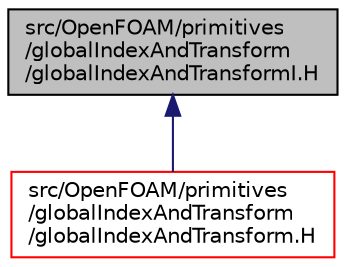 digraph "src/OpenFOAM/primitives/globalIndexAndTransform/globalIndexAndTransformI.H"
{
  bgcolor="transparent";
  edge [fontname="Helvetica",fontsize="10",labelfontname="Helvetica",labelfontsize="10"];
  node [fontname="Helvetica",fontsize="10",shape=record];
  Node235 [label="src/OpenFOAM/primitives\l/globalIndexAndTransform\l/globalIndexAndTransformI.H",height=0.2,width=0.4,color="black", fillcolor="grey75", style="filled", fontcolor="black"];
  Node235 -> Node236 [dir="back",color="midnightblue",fontsize="10",style="solid",fontname="Helvetica"];
  Node236 [label="src/OpenFOAM/primitives\l/globalIndexAndTransform\l/globalIndexAndTransform.H",height=0.2,width=0.4,color="red",URL="$a13070.html"];
}
